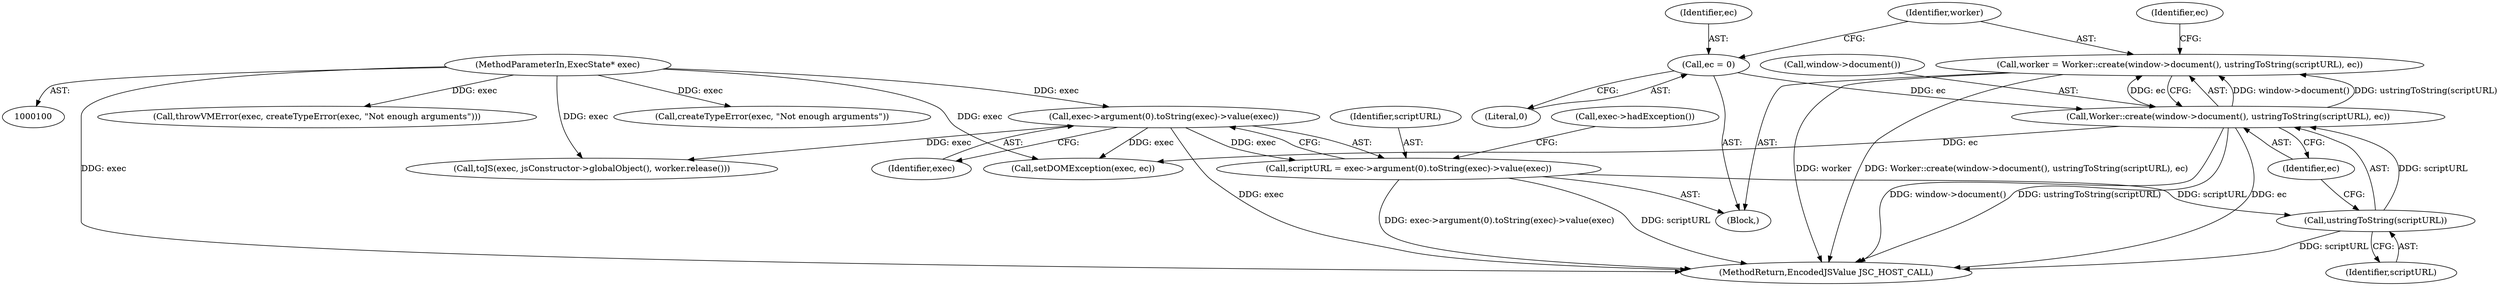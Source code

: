 digraph "0_Chrome_b944f670bb7a8a919daac497a4ea0536c954c201_7@API" {
"1000132" [label="(Call,worker = Worker::create(window->document(), ustringToString(scriptURL), ec))"];
"1000134" [label="(Call,Worker::create(window->document(), ustringToString(scriptURL), ec))"];
"1000136" [label="(Call,ustringToString(scriptURL))"];
"1000114" [label="(Call,scriptURL = exec->argument(0).toString(exec)->value(exec))"];
"1000116" [label="(Call,exec->argument(0).toString(exec)->value(exec))"];
"1000101" [label="(MethodParameterIn,ExecState* exec)"];
"1000128" [label="(Call,ec = 0)"];
"1000108" [label="(Call,throwVMError(exec, createTypeError(exec, \"Not enough arguments\")))"];
"1000116" [label="(Call,exec->argument(0).toString(exec)->value(exec))"];
"1000130" [label="(Literal,0)"];
"1000142" [label="(Call,setDOMException(exec, ec))"];
"1000117" [label="(Identifier,exec)"];
"1000102" [label="(Block,)"];
"1000138" [label="(Identifier,ec)"];
"1000101" [label="(MethodParameterIn,ExecState* exec)"];
"1000151" [label="(Call,toJS(exec, jsConstructor->globalObject(), worker.release()))"];
"1000114" [label="(Call,scriptURL = exec->argument(0).toString(exec)->value(exec))"];
"1000136" [label="(Call,ustringToString(scriptURL))"];
"1000115" [label="(Identifier,scriptURL)"];
"1000110" [label="(Call,createTypeError(exec, \"Not enough arguments\"))"];
"1000119" [label="(Call,exec->hadException())"];
"1000133" [label="(Identifier,worker)"];
"1000135" [label="(Call,window->document())"];
"1000129" [label="(Identifier,ec)"];
"1000137" [label="(Identifier,scriptURL)"];
"1000128" [label="(Call,ec = 0)"];
"1000134" [label="(Call,Worker::create(window->document(), ustringToString(scriptURL), ec))"];
"1000155" [label="(MethodReturn,EncodedJSValue JSC_HOST_CALL)"];
"1000132" [label="(Call,worker = Worker::create(window->document(), ustringToString(scriptURL), ec))"];
"1000140" [label="(Identifier,ec)"];
"1000132" -> "1000102"  [label="AST: "];
"1000132" -> "1000134"  [label="CFG: "];
"1000133" -> "1000132"  [label="AST: "];
"1000134" -> "1000132"  [label="AST: "];
"1000140" -> "1000132"  [label="CFG: "];
"1000132" -> "1000155"  [label="DDG: worker"];
"1000132" -> "1000155"  [label="DDG: Worker::create(window->document(), ustringToString(scriptURL), ec)"];
"1000134" -> "1000132"  [label="DDG: window->document()"];
"1000134" -> "1000132"  [label="DDG: ustringToString(scriptURL)"];
"1000134" -> "1000132"  [label="DDG: ec"];
"1000134" -> "1000138"  [label="CFG: "];
"1000135" -> "1000134"  [label="AST: "];
"1000136" -> "1000134"  [label="AST: "];
"1000138" -> "1000134"  [label="AST: "];
"1000134" -> "1000155"  [label="DDG: window->document()"];
"1000134" -> "1000155"  [label="DDG: ustringToString(scriptURL)"];
"1000134" -> "1000155"  [label="DDG: ec"];
"1000136" -> "1000134"  [label="DDG: scriptURL"];
"1000128" -> "1000134"  [label="DDG: ec"];
"1000134" -> "1000142"  [label="DDG: ec"];
"1000136" -> "1000137"  [label="CFG: "];
"1000137" -> "1000136"  [label="AST: "];
"1000138" -> "1000136"  [label="CFG: "];
"1000136" -> "1000155"  [label="DDG: scriptURL"];
"1000114" -> "1000136"  [label="DDG: scriptURL"];
"1000114" -> "1000102"  [label="AST: "];
"1000114" -> "1000116"  [label="CFG: "];
"1000115" -> "1000114"  [label="AST: "];
"1000116" -> "1000114"  [label="AST: "];
"1000119" -> "1000114"  [label="CFG: "];
"1000114" -> "1000155"  [label="DDG: scriptURL"];
"1000114" -> "1000155"  [label="DDG: exec->argument(0).toString(exec)->value(exec)"];
"1000116" -> "1000114"  [label="DDG: exec"];
"1000116" -> "1000117"  [label="CFG: "];
"1000117" -> "1000116"  [label="AST: "];
"1000116" -> "1000155"  [label="DDG: exec"];
"1000101" -> "1000116"  [label="DDG: exec"];
"1000116" -> "1000142"  [label="DDG: exec"];
"1000116" -> "1000151"  [label="DDG: exec"];
"1000101" -> "1000100"  [label="AST: "];
"1000101" -> "1000155"  [label="DDG: exec"];
"1000101" -> "1000108"  [label="DDG: exec"];
"1000101" -> "1000110"  [label="DDG: exec"];
"1000101" -> "1000142"  [label="DDG: exec"];
"1000101" -> "1000151"  [label="DDG: exec"];
"1000128" -> "1000102"  [label="AST: "];
"1000128" -> "1000130"  [label="CFG: "];
"1000129" -> "1000128"  [label="AST: "];
"1000130" -> "1000128"  [label="AST: "];
"1000133" -> "1000128"  [label="CFG: "];
}
